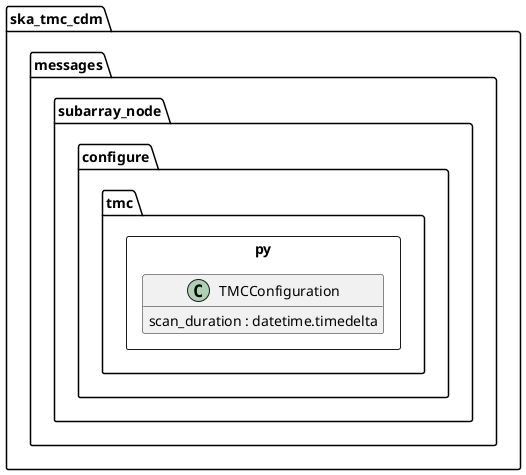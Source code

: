 @startuml
hide empty members

package ska_tmc_cdm.messages.subarray_node.configure {
    package tmc.py <<Rectangle>> {

        class TMCConfiguration {
            scan_duration : datetime.timedelta
        }

    }
}

@enduml
